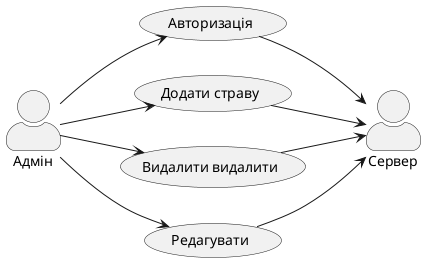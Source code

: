 @startuml
left to right direction
skinparam actorStyle awesome

actor Адмін
actor Сервер

Адмін--> (Authorization)
Адмін--> (Add)
Адмін--> (Delete)
Адмін--> (Edit)


(Authorization) --> Сервер
(Add) --> Сервер
(Delete) --> Сервер
(Edit) --> Сервер


"Авторизація" as (Authorization)
"Додати страву" as (Add)
"Видалити видалити" as (Delete)
"Редагувати" as (Edit)

@enduml